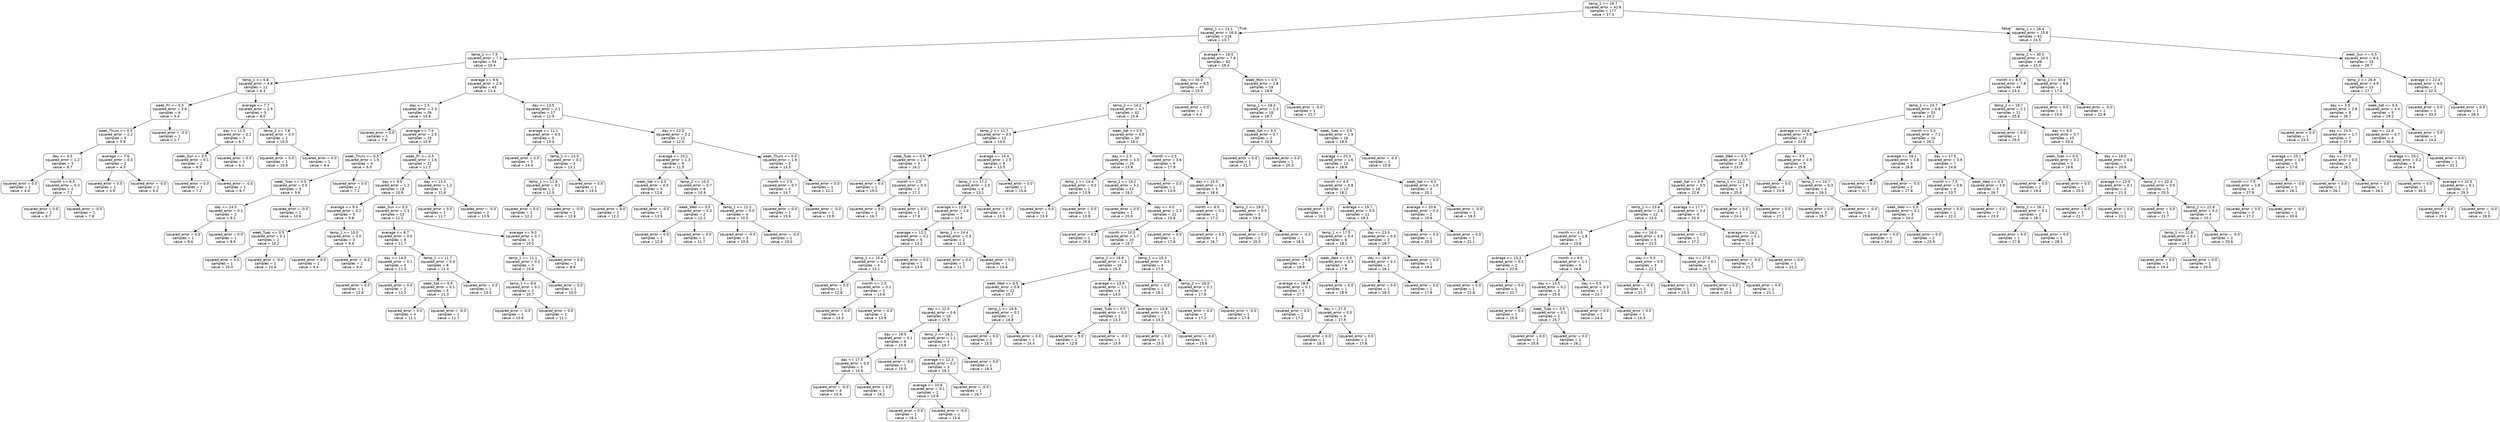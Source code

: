 digraph Tree {
node [shape=box, style="rounded", color="black", fontname="helvetica"] ;
edge [fontname="helvetica"] ;
0 [label="temp_1 <= 19.7\nsquared_error = 42.6\nsamples = 177\nvalue = 17.4"] ;
1 [label="temp_1 <= 13.1\nsquared_error = 16.4\nsamples = 116\nvalue = 13.7"] ;
0 -> 1 [labeldistance=2.5, labelangle=45, headlabel="True"] ;
2 [label="temp_1 <= 7.5\nsquared_error = 7.3\nsamples = 54\nvalue = 10.4"] ;
1 -> 2 ;
3 [label="temp_1 <= 5.8\nsquared_error = 4.8\nsamples = 11\nvalue = 6.3"] ;
2 -> 3 ;
4 [label="week_Fri <= 0.5\nsquared_error = 3.6\nsamples = 6\nvalue = 5.4"] ;
3 -> 4 ;
5 [label="week_Thurs <= 0.5\nsquared_error = 2.2\nsamples = 5\nvalue = 5.9"] ;
4 -> 5 ;
6 [label="day <= 4.5\nsquared_error = 1.2\nsamples = 3\nvalue = 6.7"] ;
5 -> 6 ;
7 [label="squared_error = 0.0\nsamples = 1\nvalue = 4.4"] ;
6 -> 7 ;
8 [label="month <= 6.5\nsquared_error = 0.3\nsamples = 2\nvalue = 7.1"] ;
6 -> 8 ;
9 [label="squared_error = 0.0\nsamples = 1\nvalue = 6.7"] ;
8 -> 9 ;
10 [label="squared_error = -0.0\nsamples = 1\nvalue = 7.8"] ;
8 -> 10 ;
11 [label="average <= 7.6\nsquared_error = 0.3\nsamples = 2\nvalue = 4.3"] ;
5 -> 11 ;
12 [label="squared_error = 0.0\nsamples = 1\nvalue = 3.9"] ;
11 -> 12 ;
13 [label="squared_error = -0.0\nsamples = 1\nvalue = 5.0"] ;
11 -> 13 ;
14 [label="squared_error = -0.0\nsamples = 1\nvalue = 1.7"] ;
4 -> 14 ;
15 [label="average <= 7.7\nsquared_error = 2.9\nsamples = 5\nvalue = 8.0"] ;
3 -> 15 ;
16 [label="day <= 11.5\nsquared_error = 0.2\nsamples = 3\nvalue = 6.7"] ;
15 -> 16 ;
17 [label="week_Sun <= 0.5\nsquared_error = 0.1\nsamples = 2\nvalue = 6.9"] ;
16 -> 17 ;
18 [label="squared_error = 0.0\nsamples = 1\nvalue = 7.2"] ;
17 -> 18 ;
19 [label="squared_error = -0.0\nsamples = 1\nvalue = 6.7"] ;
17 -> 19 ;
20 [label="squared_error = 0.0\nsamples = 1\nvalue = 6.1"] ;
16 -> 20 ;
21 [label="temp_2 <= 7.8\nsquared_error = 0.3\nsamples = 2\nvalue = 10.0"] ;
15 -> 21 ;
22 [label="squared_error = 0.0\nsamples = 1\nvalue = 10.6"] ;
21 -> 22 ;
23 [label="squared_error = 0.0\nsamples = 1\nvalue = 9.4"] ;
21 -> 23 ;
24 [label="average <= 9.6\nsquared_error = 2.9\nsamples = 43\nvalue = 11.4"] ;
2 -> 24 ;
25 [label="day <= 1.5\nsquared_error = 2.3\nsamples = 26\nvalue = 10.8"] ;
24 -> 25 ;
26 [label="squared_error = 0.0\nsamples = 1\nvalue = 7.8"] ;
25 -> 26 ;
27 [label="average <= 7.4\nsquared_error = 2.0\nsamples = 25\nvalue = 10.9"] ;
25 -> 27 ;
28 [label="week_Thurs <= 0.5\nsquared_error = 1.5\nsamples = 4\nvalue = 9.0"] ;
27 -> 28 ;
29 [label="week_Tues <= 0.5\nsquared_error = 0.5\nsamples = 3\nvalue = 9.6"] ;
28 -> 29 ;
30 [label="day <= 24.5\nsquared_error = 0.1\nsamples = 2\nvalue = 9.2"] ;
29 -> 30 ;
31 [label="squared_error = 0.0\nsamples = 1\nvalue = 9.4"] ;
30 -> 31 ;
32 [label="squared_error = 0.0\nsamples = 1\nvalue = 8.9"] ;
30 -> 32 ;
33 [label="squared_error = -0.0\nsamples = 1\nvalue = 10.6"] ;
29 -> 33 ;
34 [label="squared_error = 0.0\nsamples = 1\nvalue = 7.2"] ;
28 -> 34 ;
35 [label="week_Fri <= 0.5\nsquared_error = 1.6\nsamples = 21\nvalue = 11.2"] ;
27 -> 35 ;
36 [label="day <= 9.5\nsquared_error = 1.2\nsamples = 18\nvalue = 10.9"] ;
35 -> 36 ;
37 [label="average <= 9.4\nsquared_error = 0.2\nsamples = 5\nvalue = 9.8"] ;
36 -> 37 ;
38 [label="week_Tues <= 0.5\nsquared_error = 0.1\nsamples = 2\nvalue = 10.2"] ;
37 -> 38 ;
39 [label="squared_error = 0.0\nsamples = 1\nvalue = 10.0"] ;
38 -> 39 ;
40 [label="squared_error = -0.0\nsamples = 1\nvalue = 10.6"] ;
38 -> 40 ;
41 [label="temp_1 <= 10.0\nsquared_error = 0.0\nsamples = 3\nvalue = 9.4"] ;
37 -> 41 ;
42 [label="squared_error = 0.0\nsamples = 1\nvalue = 9.4"] ;
41 -> 42 ;
43 [label="squared_error = -0.0\nsamples = 2\nvalue = 9.4"] ;
41 -> 43 ;
44 [label="week_Sun <= 0.5\nsquared_error = 1.1\nsamples = 13\nvalue = 11.2"] ;
36 -> 44 ;
45 [label="average <= 8.7\nsquared_error = 0.5\nsamples = 9\nvalue = 11.7"] ;
44 -> 45 ;
46 [label="day <= 14.5\nsquared_error = 0.1\nsamples = 3\nvalue = 12.3"] ;
45 -> 46 ;
47 [label="squared_error = 0.0\nsamples = 1\nvalue = 12.8"] ;
46 -> 47 ;
48 [label="squared_error = 0.0\nsamples = 2\nvalue = 12.2"] ;
46 -> 48 ;
49 [label="temp_1 <= 11.7\nsquared_error = 0.4\nsamples = 6\nvalue = 11.4"] ;
45 -> 49 ;
50 [label="week_Sat <= 0.5\nsquared_error = 0.1\nsamples = 5\nvalue = 11.3"] ;
49 -> 50 ;
51 [label="squared_error = 0.0\nsamples = 4\nvalue = 11.1"] ;
50 -> 51 ;
52 [label="squared_error = -0.0\nsamples = 1\nvalue = 11.7"] ;
50 -> 52 ;
53 [label="squared_error = 0.0\nsamples = 1\nvalue = 13.3"] ;
49 -> 53 ;
54 [label="average <= 9.0\nsquared_error = 0.7\nsamples = 4\nvalue = 10.1"] ;
44 -> 54 ;
55 [label="temp_1 <= 11.1\nsquared_error = 0.1\nsamples = 3\nvalue = 10.6"] ;
54 -> 55 ;
56 [label="temp_1 <= 9.4\nsquared_error = 0.1\nsamples = 2\nvalue = 10.7"] ;
55 -> 56 ;
57 [label="squared_error = -0.0\nsamples = 1\nvalue = 10.6"] ;
56 -> 57 ;
58 [label="squared_error = 0.0\nsamples = 1\nvalue = 11.1"] ;
56 -> 58 ;
59 [label="squared_error = 0.0\nsamples = 1\nvalue = 10.0"] ;
55 -> 59 ;
60 [label="squared_error = 0.0\nsamples = 1\nvalue = 8.9"] ;
54 -> 60 ;
61 [label="day <= 13.5\nsquared_error = 1.2\nsamples = 3\nvalue = 12.8"] ;
35 -> 61 ;
62 [label="squared_error = 0.0\nsamples = 1\nvalue = 11.7"] ;
61 -> 62 ;
63 [label="squared_error = -0.0\nsamples = 2\nvalue = 13.9"] ;
61 -> 63 ;
64 [label="day <= 13.5\nsquared_error = 2.1\nsamples = 17\nvalue = 12.5"] ;
24 -> 64 ;
65 [label="average <= 11.1\nsquared_error = 0.5\nsamples = 5\nvalue = 13.4"] ;
64 -> 65 ;
66 [label="squared_error = 0.0\nsamples = 2\nvalue = 14.4"] ;
65 -> 66 ;
67 [label="temp_1 <= 12.5\nsquared_error = 0.2\nsamples = 3\nvalue = 13.1"] ;
65 -> 67 ;
68 [label="temp_1 <= 11.9\nsquared_error = 0.1\nsamples = 2\nvalue = 12.5"] ;
67 -> 68 ;
69 [label="squared_error = 0.0\nsamples = 1\nvalue = 12.2"] ;
68 -> 69 ;
70 [label="squared_error = -0.0\nsamples = 1\nvalue = 12.8"] ;
68 -> 70 ;
71 [label="squared_error = 0.0\nsamples = 1\nvalue = 13.3"] ;
67 -> 71 ;
72 [label="day <= 22.5\nsquared_error = 2.2\nsamples = 12\nvalue = 12.0"] ;
64 -> 72 ;
73 [label="average <= 10.1\nsquared_error = 1.3\nsamples = 9\nvalue = 11.5"] ;
72 -> 73 ;
74 [label="week_Sat <= 0.5\nsquared_error = 0.5\nsamples = 3\nvalue = 12.6"] ;
73 -> 74 ;
75 [label="squared_error = 0.0\nsamples = 2\nvalue = 12.2"] ;
74 -> 75 ;
76 [label="squared_error = -0.0\nsamples = 1\nvalue = 13.9"] ;
74 -> 76 ;
77 [label="temp_2 <= 10.3\nsquared_error = 0.7\nsamples = 6\nvalue = 10.9"] ;
73 -> 77 ;
78 [label="week_Wed <= 0.5\nsquared_error = 0.3\nsamples = 2\nvalue = 12.2"] ;
77 -> 78 ;
79 [label="squared_error = 0.0\nsamples = 1\nvalue = 12.8"] ;
78 -> 79 ;
80 [label="squared_error = 0.0\nsamples = 1\nvalue = 11.7"] ;
78 -> 80 ;
81 [label="temp_1 <= 12.2\nsquared_error = 0.0\nsamples = 4\nvalue = 10.5"] ;
77 -> 81 ;
82 [label="squared_error = -0.0\nsamples = 3\nvalue = 10.6"] ;
81 -> 82 ;
83 [label="squared_error = -0.0\nsamples = 1\nvalue = 10.0"] ;
81 -> 83 ;
84 [label="week_Thurs <= 0.5\nsquared_error = 1.9\nsamples = 3\nvalue = 13.5"] ;
72 -> 84 ;
85 [label="month <= 2.5\nsquared_error = 0.7\nsamples = 2\nvalue = 14.7"] ;
84 -> 85 ;
86 [label="squared_error = 0.0\nsamples = 1\nvalue = 15.6"] ;
85 -> 86 ;
87 [label="squared_error = -0.0\nsamples = 1\nvalue = 13.9"] ;
85 -> 87 ;
88 [label="squared_error = 0.0\nsamples = 1\nvalue = 12.2"] ;
84 -> 88 ;
89 [label="average <= 16.0\nsquared_error = 7.8\nsamples = 62\nvalue = 16.4"] ;
1 -> 89 ;
90 [label="day <= 30.0\nsquared_error = 6.5\nsamples = 43\nvalue = 15.5"] ;
89 -> 90 ;
91 [label="temp_2 <= 14.2\nsquared_error = 4.7\nsamples = 42\nvalue = 15.6"] ;
90 -> 91 ;
92 [label="temp_2 <= 11.7\nsquared_error = 3.5\nsamples = 12\nvalue = 14.0"] ;
91 -> 92 ;
93 [label="week_Tues <= 0.5\nsquared_error = 1.4\nsamples = 3\nvalue = 16.1"] ;
92 -> 93 ;
94 [label="squared_error = 0.0\nsamples = 1\nvalue = 15.0"] ;
93 -> 94 ;
95 [label="month <= 2.5\nsquared_error = 0.3\nsamples = 2\nvalue = 17.2"] ;
93 -> 95 ;
96 [label="squared_error = 0.0\nsamples = 1\nvalue = 16.7"] ;
95 -> 96 ;
97 [label="squared_error = 0.0\nsamples = 1\nvalue = 17.8"] ;
95 -> 97 ;
98 [label="average <= 14.4\nsquared_error = 2.5\nsamples = 9\nvalue = 13.5"] ;
92 -> 98 ;
99 [label="temp_1 <= 17.2\nsquared_error = 2.0\nsamples = 8\nvalue = 13.1"] ;
98 -> 99 ;
100 [label="average <= 12.6\nsquared_error = 1.0\nsamples = 7\nvalue = 12.6"] ;
99 -> 100 ;
101 [label="average <= 12.1\nsquared_error = 0.2\nsamples = 5\nvalue = 13.2"] ;
100 -> 101 ;
102 [label="temp_1 <= 14.4\nsquared_error = 0.2\nsamples = 4\nvalue = 13.1"] ;
101 -> 102 ;
103 [label="squared_error = 0.0\nsamples = 2\nvalue = 12.8"] ;
102 -> 103 ;
104 [label="month <= 2.5\nsquared_error = 0.1\nsamples = 2\nvalue = 13.6"] ;
102 -> 104 ;
105 [label="squared_error = 0.0\nsamples = 1\nvalue = 13.3"] ;
104 -> 105 ;
106 [label="squared_error = 0.0\nsamples = 1\nvalue = 13.9"] ;
104 -> 106 ;
107 [label="squared_error = 0.0\nsamples = 1\nvalue = 13.9"] ;
101 -> 107 ;
108 [label="temp_1 <= 14.4\nsquared_error = 0.3\nsamples = 2\nvalue = 11.3"] ;
100 -> 108 ;
109 [label="squared_error = 0.0\nsamples = 1\nvalue = 11.7"] ;
108 -> 109 ;
110 [label="squared_error = 0.0\nsamples = 1\nvalue = 10.6"] ;
108 -> 110 ;
111 [label="squared_error = 0.0\nsamples = 1\nvalue = 15.6"] ;
99 -> 111 ;
112 [label="squared_error = 0.0\nsamples = 1\nvalue = 15.6"] ;
98 -> 112 ;
113 [label="week_Sat <= 0.5\nsquared_error = 4.0\nsamples = 30\nvalue = 16.2"] ;
91 -> 113 ;
114 [label="day <= 2.5\nsquared_error = 3.3\nsamples = 24\nvalue = 15.8"] ;
113 -> 114 ;
115 [label="temp_1 <= 14.4\nsquared_error = 0.0\nsamples = 2\nvalue = 13.9"] ;
114 -> 115 ;
116 [label="squared_error = 0.0\nsamples = 1\nvalue = 13.9"] ;
115 -> 116 ;
117 [label="squared_error = 0.0\nsamples = 1\nvalue = 13.9"] ;
115 -> 117 ;
118 [label="temp_1 <= 14.2\nsquared_error = 3.1\nsamples = 22\nvalue = 16.1"] ;
114 -> 118 ;
119 [label="squared_error = 0.0\nsamples = 1\nvalue = 20.0"] ;
118 -> 119 ;
120 [label="day <= 4.0\nsquared_error = 2.3\nsamples = 21\nvalue = 15.8"] ;
118 -> 120 ;
121 [label="squared_error = 0.0\nsamples = 1\nvalue = 20.6"] ;
120 -> 121 ;
122 [label="month <= 10.5\nsquared_error = 1.7\nsamples = 20\nvalue = 15.7"] ;
120 -> 122 ;
123 [label="temp_2 <= 16.9\nsquared_error = 1.3\nsamples = 16\nvalue = 15.3"] ;
122 -> 123 ;
124 [label="week_Wed <= 0.5\nsquared_error = 0.6\nsamples = 12\nvalue = 15.7"] ;
123 -> 124 ;
125 [label="day <= 22.0\nsquared_error = 0.6\nsamples = 10\nvalue = 15.9"] ;
124 -> 125 ;
126 [label="day <= 19.5\nsquared_error = 0.1\nsamples = 6\nvalue = 15.6"] ;
125 -> 126 ;
127 [label="day <= 17.5\nsquared_error = 0.0\nsamples = 5\nvalue = 15.6"] ;
126 -> 127 ;
128 [label="squared_error = -0.0\nsamples = 4\nvalue = 15.6"] ;
127 -> 128 ;
129 [label="squared_error = 0.0\nsamples = 1\nvalue = 16.1"] ;
127 -> 129 ;
130 [label="squared_error = -0.0\nsamples = 1\nvalue = 15.0"] ;
126 -> 130 ;
131 [label="temp_2 <= 16.1\nsquared_error = 1.1\nsamples = 4\nvalue = 16.7"] ;
125 -> 131 ;
132 [label="average <= 12.3\nsquared_error = 0.2\nsamples = 3\nvalue = 16.1"] ;
131 -> 132 ;
133 [label="average <= 10.6\nsquared_error = 0.1\nsamples = 2\nvalue = 15.8"] ;
132 -> 133 ;
134 [label="squared_error = 0.0\nsamples = 1\nvalue = 16.1"] ;
133 -> 134 ;
135 [label="squared_error = -0.0\nsamples = 1\nvalue = 15.6"] ;
133 -> 135 ;
136 [label="squared_error = -0.0\nsamples = 1\nvalue = 16.7"] ;
132 -> 136 ;
137 [label="squared_error = 0.0\nsamples = 1\nvalue = 18.3"] ;
131 -> 137 ;
138 [label="temp_1 <= 16.9\nsquared_error = 0.1\nsamples = 2\nvalue = 14.8"] ;
124 -> 138 ;
139 [label="squared_error = 0.0\nsamples = 1\nvalue = 15.0"] ;
138 -> 139 ;
140 [label="squared_error = 0.0\nsamples = 1\nvalue = 14.4"] ;
138 -> 140 ;
141 [label="average <= 13.9\nsquared_error = 1.1\nsamples = 4\nvalue = 14.0"] ;
123 -> 141 ;
142 [label="week_Tues <= 0.5\nsquared_error = 0.3\nsamples = 2\nvalue = 13.3"] ;
141 -> 142 ;
143 [label="squared_error = 0.0\nsamples = 1\nvalue = 12.8"] ;
142 -> 143 ;
144 [label="squared_error = -0.0\nsamples = 1\nvalue = 13.9"] ;
142 -> 144 ;
145 [label="average <= 14.9\nsquared_error = 0.1\nsamples = 2\nvalue = 15.3"] ;
141 -> 145 ;
146 [label="squared_error = 0.0\nsamples = 1\nvalue = 15.0"] ;
145 -> 146 ;
147 [label="squared_error = -0.0\nsamples = 1\nvalue = 15.6"] ;
145 -> 147 ;
148 [label="temp_1 <= 15.3\nsquared_error = 0.5\nsamples = 4\nvalue = 17.0"] ;
122 -> 148 ;
149 [label="squared_error = 0.0\nsamples = 1\nvalue = 16.1"] ;
148 -> 149 ;
150 [label="temp_2 <= 20.0\nsquared_error = 0.1\nsamples = 3\nvalue = 17.6"] ;
148 -> 150 ;
151 [label="squared_error = 0.0\nsamples = 2\nvalue = 17.2"] ;
150 -> 151 ;
152 [label="squared_error = -0.0\nsamples = 1\nvalue = 17.8"] ;
150 -> 152 ;
153 [label="month <= 2.5\nsquared_error = 3.6\nsamples = 6\nvalue = 17.9"] ;
113 -> 153 ;
154 [label="squared_error = 0.0\nsamples = 1\nvalue = 13.9"] ;
153 -> 154 ;
155 [label="day <= 15.5\nsquared_error = 1.8\nsamples = 5\nvalue = 18.4"] ;
153 -> 155 ;
156 [label="month <= 6.5\nsquared_error = 0.3\nsamples = 2\nvalue = 17.2"] ;
155 -> 156 ;
157 [label="squared_error = 0.0\nsamples = 1\nvalue = 17.8"] ;
156 -> 157 ;
158 [label="squared_error = 0.0\nsamples = 1\nvalue = 16.7"] ;
156 -> 158 ;
159 [label="temp_2 <= 19.2\nsquared_error = 0.5\nsamples = 3\nvalue = 19.6"] ;
155 -> 159 ;
160 [label="squared_error = 0.0\nsamples = 2\nvalue = 20.0"] ;
159 -> 160 ;
161 [label="squared_error = -0.0\nsamples = 1\nvalue = 18.3"] ;
159 -> 161 ;
162 [label="squared_error = 0.0\nsamples = 1\nvalue = 4.4"] ;
90 -> 162 ;
163 [label="week_Mon <= 0.5\nsquared_error = 2.8\nsamples = 19\nvalue = 18.9"] ;
89 -> 163 ;
164 [label="temp_1 <= 16.4\nsquared_error = 2.3\nsamples = 18\nvalue = 18.7"] ;
163 -> 164 ;
165 [label="week_Sat <= 0.5\nsquared_error = 0.7\nsamples = 2\nvalue = 20.8"] ;
164 -> 165 ;
166 [label="squared_error = 0.0\nsamples = 1\nvalue = 21.7"] ;
165 -> 166 ;
167 [label="squared_error = 0.0\nsamples = 1\nvalue = 20.0"] ;
165 -> 167 ;
168 [label="week_Tues <= 0.5\nsquared_error = 1.9\nsamples = 16\nvalue = 18.5"] ;
164 -> 168 ;
169 [label="average <= 20.4\nsquared_error = 1.6\nsamples = 15\nvalue = 18.6"] ;
168 -> 169 ;
170 [label="month <= 4.5\nsquared_error = 0.8\nsamples = 12\nvalue = 18.1"] ;
169 -> 170 ;
171 [label="squared_error = 0.0\nsamples = 1\nvalue = 16.1"] ;
170 -> 171 ;
172 [label="average <= 19.7\nsquared_error = 0.5\nsamples = 11\nvalue = 18.3"] ;
170 -> 172 ;
173 [label="temp_1 <= 17.5\nsquared_error = 0.4\nsamples = 8\nvalue = 18.1"] ;
172 -> 173 ;
174 [label="squared_error = 0.0\nsamples = 2\nvalue = 18.9"] ;
173 -> 174 ;
175 [label="week_Wed <= 0.5\nsquared_error = 0.3\nsamples = 6\nvalue = 17.8"] ;
173 -> 175 ;
176 [label="average <= 18.9\nsquared_error = 0.1\nsamples = 5\nvalue = 17.7"] ;
175 -> 176 ;
177 [label="squared_error = 0.0\nsamples = 2\nvalue = 17.2"] ;
176 -> 177 ;
178 [label="day <= 27.0\nsquared_error = 0.0\nsamples = 3\nvalue = 17.9"] ;
176 -> 178 ;
179 [label="squared_error = 0.0\nsamples = 1\nvalue = 18.3"] ;
178 -> 179 ;
180 [label="squared_error = 0.0\nsamples = 2\nvalue = 17.8"] ;
178 -> 180 ;
181 [label="squared_error = 0.0\nsamples = 1\nvalue = 18.9"] ;
175 -> 181 ;
182 [label="day <= 23.5\nsquared_error = 0.5\nsamples = 3\nvalue = 18.7"] ;
172 -> 182 ;
183 [label="day <= 16.0\nsquared_error = 0.1\nsamples = 2\nvalue = 18.1"] ;
182 -> 183 ;
184 [label="squared_error = 0.0\nsamples = 1\nvalue = 18.3"] ;
183 -> 184 ;
185 [label="squared_error = 0.0\nsamples = 1\nvalue = 17.8"] ;
183 -> 185 ;
186 [label="squared_error = 0.0\nsamples = 1\nvalue = 19.4"] ;
182 -> 186 ;
187 [label="week_Sat <= 0.5\nsquared_error = 1.0\nsamples = 3\nvalue = 20.1"] ;
169 -> 187 ;
188 [label="average <= 20.6\nsquared_error = 0.3\nsamples = 2\nvalue = 20.6"] ;
187 -> 188 ;
189 [label="squared_error = 0.0\nsamples = 1\nvalue = 20.0"] ;
188 -> 189 ;
190 [label="squared_error = 0.0\nsamples = 1\nvalue = 21.1"] ;
188 -> 190 ;
191 [label="squared_error = -0.0\nsamples = 1\nvalue = 18.3"] ;
187 -> 191 ;
192 [label="squared_error = -0.0\nsamples = 1\nvalue = 15.6"] ;
168 -> 192 ;
193 [label="squared_error = -0.0\nsamples = 1\nvalue = 21.7"] ;
163 -> 193 ;
194 [label="temp_1 <= 26.4\nsquared_error = 15.6\nsamples = 61\nvalue = 24.5"] ;
0 -> 194 [labeldistance=2.5, labelangle=-45, headlabel="False"] ;
195 [label="temp_2 <= 30.0\nsquared_error = 10.0\nsamples = 46\nvalue = 23.0"] ;
194 -> 195 ;
196 [label="month <= 8.5\nsquared_error = 7.8\nsamples = 44\nvalue = 23.4"] ;
195 -> 196 ;
197 [label="temp_1 <= 24.7\nsquared_error = 6.8\nsamples = 33\nvalue = 24.2"] ;
196 -> 197 ;
198 [label="average <= 24.6\nsquared_error = 5.0\nsamples = 23\nvalue = 23.6"] ;
197 -> 198 ;
199 [label="week_Wed <= 0.5\nsquared_error = 4.5\nsamples = 18\nvalue = 23.0"] ;
198 -> 199 ;
200 [label="week_Sat <= 0.5\nsquared_error = 3.5\nsamples = 16\nvalue = 22.6"] ;
199 -> 200 ;
201 [label="temp_2 <= 23.6\nsquared_error = 2.6\nsamples = 12\nvalue = 23.0"] ;
200 -> 201 ;
202 [label="month <= 4.5\nsquared_error = 1.8\nsamples = 7\nvalue = 23.8"] ;
201 -> 202 ;
203 [label="average <= 13.3\nsquared_error = 0.2\nsamples = 2\nvalue = 22.6"] ;
202 -> 203 ;
204 [label="squared_error = 0.0\nsamples = 1\nvalue = 22.8"] ;
203 -> 204 ;
205 [label="squared_error = 0.0\nsamples = 1\nvalue = 21.7"] ;
203 -> 205 ;
206 [label="month <= 6.5\nsquared_error = 1.1\nsamples = 5\nvalue = 24.8"] ;
202 -> 206 ;
207 [label="day <= 13.5\nsquared_error = 0.2\nsamples = 3\nvalue = 25.6"] ;
206 -> 207 ;
208 [label="squared_error = 0.0\nsamples = 1\nvalue = 25.0"] ;
207 -> 208 ;
209 [label="week_Tues <= 0.5\nsquared_error = 0.1\nsamples = 2\nvalue = 25.7"] ;
207 -> 209 ;
210 [label="squared_error = 0.0\nsamples = 1\nvalue = 25.6"] ;
209 -> 210 ;
211 [label="squared_error = 0.0\nsamples = 1\nvalue = 26.1"] ;
209 -> 211 ;
212 [label="day <= 5.5\nsquared_error = 0.3\nsamples = 2\nvalue = 23.7"] ;
206 -> 212 ;
213 [label="squared_error = 0.0\nsamples = 1\nvalue = 24.4"] ;
212 -> 213 ;
214 [label="squared_error = 0.0\nsamples = 1\nvalue = 23.3"] ;
212 -> 214 ;
215 [label="day <= 16.0\nsquared_error = 0.8\nsamples = 5\nvalue = 21.5"] ;
201 -> 215 ;
216 [label="day <= 5.5\nsquared_error = 0.5\nsamples = 3\nvalue = 22.1"] ;
215 -> 216 ;
217 [label="squared_error = -0.0\nsamples = 2\nvalue = 21.7"] ;
216 -> 217 ;
218 [label="squared_error = 0.0\nsamples = 1\nvalue = 23.3"] ;
216 -> 218 ;
219 [label="day <= 27.0\nsquared_error = 0.1\nsamples = 2\nvalue = 20.7"] ;
215 -> 219 ;
220 [label="squared_error = 0.0\nsamples = 1\nvalue = 20.6"] ;
219 -> 220 ;
221 [label="squared_error = 0.0\nsamples = 1\nvalue = 21.1"] ;
219 -> 221 ;
222 [label="average <= 17.7\nsquared_error = 3.4\nsamples = 4\nvalue = 20.9"] ;
200 -> 222 ;
223 [label="squared_error = 0.0\nsamples = 1\nvalue = 17.2"] ;
222 -> 223 ;
224 [label="average <= 24.2\nsquared_error = 0.1\nsamples = 3\nvalue = 21.8"] ;
222 -> 224 ;
225 [label="squared_error = -0.0\nsamples = 2\nvalue = 21.7"] ;
224 -> 225 ;
226 [label="squared_error = 0.0\nsamples = 1\nvalue = 22.2"] ;
224 -> 226 ;
227 [label="temp_1 <= 22.2\nsquared_error = 1.9\nsamples = 2\nvalue = 25.8"] ;
199 -> 227 ;
228 [label="squared_error = 0.0\nsamples = 1\nvalue = 24.4"] ;
227 -> 228 ;
229 [label="squared_error = 0.0\nsamples = 1\nvalue = 27.2"] ;
227 -> 229 ;
230 [label="day <= 3.5\nsquared_error = 0.9\nsamples = 5\nvalue = 25.8"] ;
198 -> 230 ;
231 [label="squared_error = 0.0\nsamples = 1\nvalue = 23.9"] ;
230 -> 231 ;
232 [label="temp_2 <= 24.7\nsquared_error = 0.3\nsamples = 4\nvalue = 26.1"] ;
230 -> 232 ;
233 [label="squared_error = 0.0\nsamples = 3\nvalue = 26.7"] ;
232 -> 233 ;
234 [label="squared_error = -0.0\nsamples = 1\nvalue = 25.6"] ;
232 -> 234 ;
235 [label="month <= 5.5\nsquared_error = 7.1\nsamples = 10\nvalue = 26.1"] ;
197 -> 235 ;
236 [label="average <= 16.1\nsquared_error = 2.8\nsamples = 3\nvalue = 28.8"] ;
235 -> 236 ;
237 [label="squared_error = 0.0\nsamples = 1\nvalue = 31.7"] ;
236 -> 237 ;
238 [label="squared_error = -0.0\nsamples = 2\nvalue = 27.8"] ;
236 -> 238 ;
239 [label="day <= 17.5\nsquared_error = 3.9\nsamples = 7\nvalue = 24.8"] ;
235 -> 239 ;
240 [label="month <= 7.5\nsquared_error = 0.6\nsamples = 4\nvalue = 23.7"] ;
239 -> 240 ;
241 [label="week_Wed <= 0.5\nsquared_error = 0.1\nsamples = 3\nvalue = 24.0"] ;
240 -> 241 ;
242 [label="squared_error = 0.0\nsamples = 1\nvalue = 24.4"] ;
241 -> 242 ;
243 [label="squared_error = 0.0\nsamples = 2\nvalue = 23.9"] ;
241 -> 243 ;
244 [label="squared_error = 0.0\nsamples = 1\nvalue = 22.2"] ;
240 -> 244 ;
245 [label="week_Wed <= 0.5\nsquared_error = 3.9\nsamples = 3\nvalue = 26.7"] ;
239 -> 245 ;
246 [label="squared_error = 0.0\nsamples = 1\nvalue = 23.9"] ;
245 -> 246 ;
247 [label="temp_2 <= 26.1\nsquared_error = 0.1\nsamples = 2\nvalue = 28.1"] ;
245 -> 247 ;
248 [label="squared_error = 0.0\nsamples = 1\nvalue = 27.8"] ;
247 -> 248 ;
249 [label="squared_error = 0.0\nsamples = 1\nvalue = 28.3"] ;
247 -> 249 ;
250 [label="temp_2 <= 19.7\nsquared_error = 2.1\nsamples = 11\nvalue = 20.8"] ;
196 -> 250 ;
251 [label="squared_error = 0.0\nsamples = 1\nvalue = 25.0"] ;
250 -> 251 ;
252 [label="day <= 9.0\nsquared_error = 0.7\nsamples = 10\nvalue = 20.4"] ;
250 -> 252 ;
253 [label="week_Tues <= 0.5\nsquared_error = 0.1\nsamples = 3\nvalue = 19.6"] ;
252 -> 253 ;
254 [label="squared_error = 0.0\nsamples = 2\nvalue = 19.4"] ;
253 -> 254 ;
255 [label="squared_error = 0.0\nsamples = 1\nvalue = 20.0"] ;
253 -> 255 ;
256 [label="day <= 16.0\nsquared_error = 0.6\nsamples = 7\nvalue = 20.8"] ;
252 -> 256 ;
257 [label="average <= 22.0\nsquared_error = 0.1\nsamples = 2\nvalue = 21.5"] ;
256 -> 257 ;
258 [label="squared_error = 0.0\nsamples = 1\nvalue = 21.7"] ;
257 -> 258 ;
259 [label="squared_error = 0.0\nsamples = 1\nvalue = 21.1"] ;
257 -> 259 ;
260 [label="temp_2 <= 20.3\nsquared_error = 0.5\nsamples = 5\nvalue = 20.5"] ;
256 -> 260 ;
261 [label="squared_error = 0.0\nsamples = 1\nvalue = 21.7"] ;
260 -> 261 ;
262 [label="temp_2 <= 22.8\nsquared_error = 0.2\nsamples = 4\nvalue = 20.2"] ;
260 -> 262 ;
263 [label="temp_1 <= 22.8\nsquared_error = 0.1\nsamples = 2\nvalue = 19.7"] ;
262 -> 263 ;
264 [label="squared_error = 0.0\nsamples = 1\nvalue = 19.4"] ;
263 -> 264 ;
265 [label="squared_error = 0.0\nsamples = 1\nvalue = 20.0"] ;
263 -> 265 ;
266 [label="squared_error = -0.0\nsamples = 2\nvalue = 20.6"] ;
262 -> 266 ;
267 [label="temp_2 <= 30.8\nsquared_error = 9.8\nsamples = 2\nvalue = 17.4"] ;
195 -> 267 ;
268 [label="squared_error = 0.0\nsamples = 1\nvalue = 15.6"] ;
267 -> 268 ;
269 [label="squared_error = -0.0\nsamples = 1\nvalue = 22.8"] ;
267 -> 269 ;
270 [label="week_Sun <= 0.5\nsquared_error = 8.4\nsamples = 15\nvalue = 28.7"] ;
194 -> 270 ;
271 [label="temp_2 <= 26.9\nsquared_error = 4.9\nsamples = 13\nvalue = 27.7"] ;
270 -> 271 ;
272 [label="day <= 3.5\nsquared_error = 2.6\nsamples = 8\nvalue = 26.7"] ;
271 -> 272 ;
273 [label="squared_error = 0.0\nsamples = 1\nvalue = 23.3"] ;
272 -> 273 ;
274 [label="day <= 23.5\nsquared_error = 1.7\nsamples = 7\nvalue = 27.0"] ;
272 -> 274 ;
275 [label="average <= 25.1\nsquared_error = 1.9\nsamples = 5\nvalue = 27.6"] ;
274 -> 275 ;
276 [label="month <= 7.5\nsquared_error = 1.8\nsamples = 4\nvalue = 27.9"] ;
275 -> 276 ;
277 [label="squared_error = 0.0\nsamples = 3\nvalue = 27.2"] ;
276 -> 277 ;
278 [label="squared_error = -0.0\nsamples = 1\nvalue = 30.6"] ;
276 -> 278 ;
279 [label="squared_error = -0.0\nsamples = 1\nvalue = 26.1"] ;
275 -> 279 ;
280 [label="day <= 27.0\nsquared_error = 0.0\nsamples = 2\nvalue = 26.1"] ;
274 -> 280 ;
281 [label="squared_error = 0.0\nsamples = 1\nvalue = 26.1"] ;
280 -> 281 ;
282 [label="squared_error = 0.0\nsamples = 1\nvalue = 26.1"] ;
280 -> 282 ;
283 [label="week_Sat <= 0.5\nsquared_error = 4.4\nsamples = 5\nvalue = 29.2"] ;
271 -> 283 ;
284 [label="day <= 22.0\nsquared_error = 0.7\nsamples = 4\nvalue = 30.0"] ;
283 -> 284 ;
285 [label="average <= 20.1\nsquared_error = 0.2\nsamples = 3\nvalue = 29.4"] ;
284 -> 285 ;
286 [label="squared_error = 0.0\nsamples = 1\nvalue = 30.0"] ;
285 -> 286 ;
287 [label="average <= 22.5\nsquared_error = 0.1\nsamples = 2\nvalue = 29.3"] ;
285 -> 287 ;
288 [label="squared_error = 0.0\nsamples = 1\nvalue = 29.4"] ;
287 -> 288 ;
289 [label="squared_error = -0.0\nsamples = 1\nvalue = 28.9"] ;
287 -> 289 ;
290 [label="squared_error = 0.0\nsamples = 1\nvalue = 31.1"] ;
284 -> 290 ;
291 [label="squared_error = 0.0\nsamples = 1\nvalue = 24.4"] ;
283 -> 291 ;
292 [label="average <= 22.4\nsquared_error = 4.0\nsamples = 2\nvalue = 32.3"] ;
270 -> 292 ;
293 [label="squared_error = 0.0\nsamples = 1\nvalue = 33.3"] ;
292 -> 293 ;
294 [label="squared_error = 0.0\nsamples = 1\nvalue = 28.3"] ;
292 -> 294 ;
}